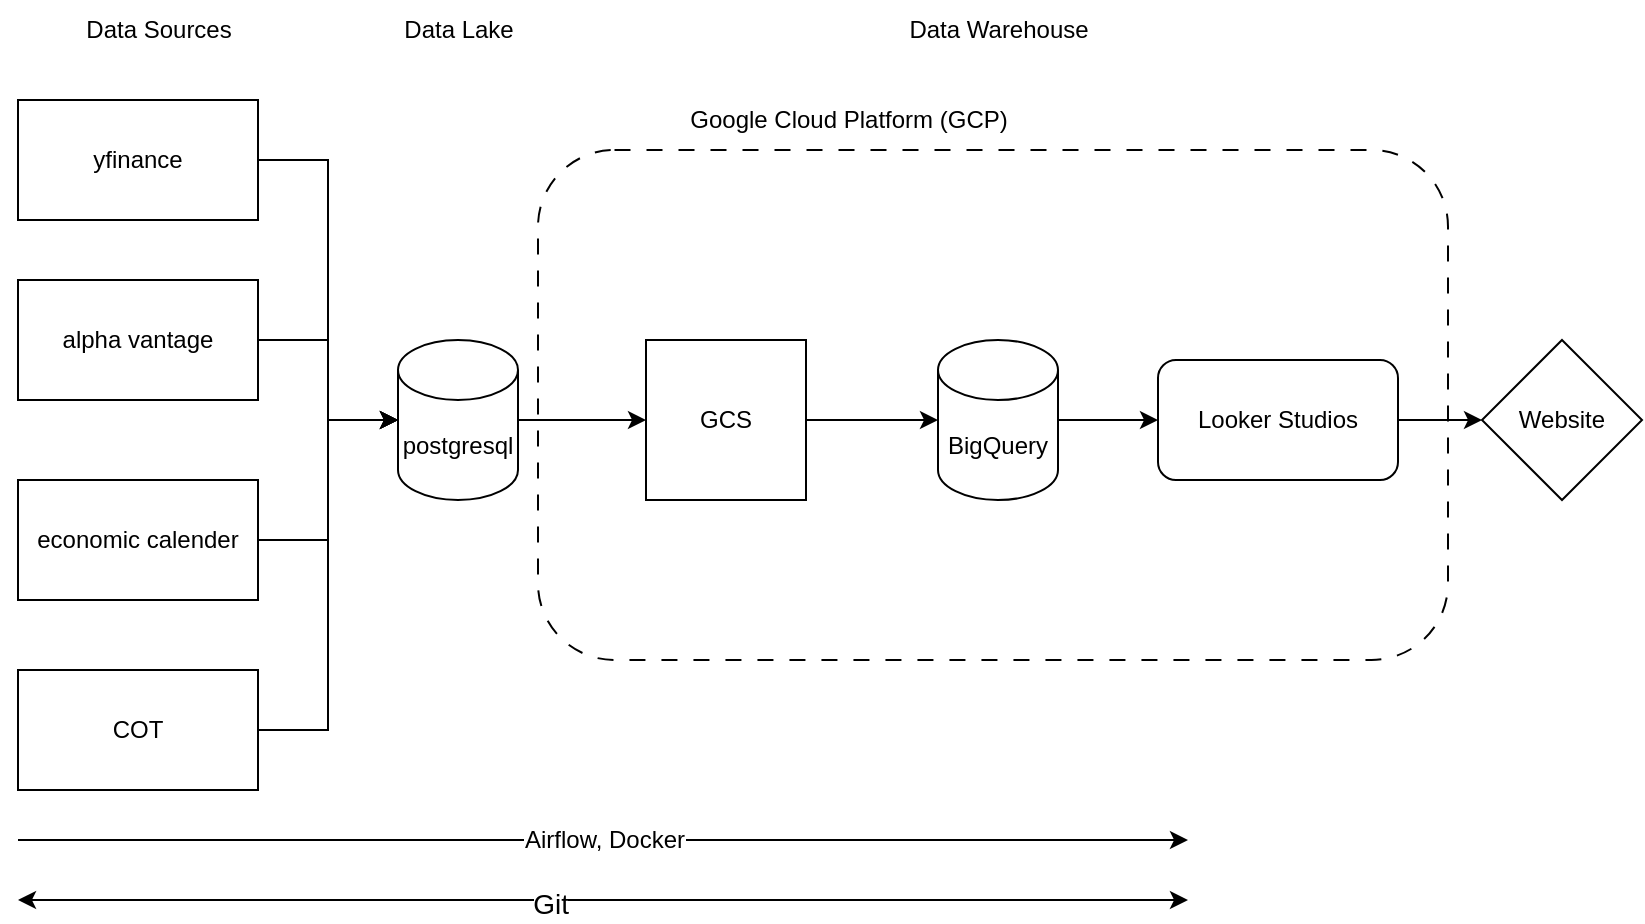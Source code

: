 <mxfile version="28.2.3">
  <diagram name="Page-1" id="M9QDj3xI2UDSRM4bRzDp">
    <mxGraphModel dx="1224" dy="1102" grid="1" gridSize="10" guides="1" tooltips="1" connect="1" arrows="1" fold="1" page="1" pageScale="1" pageWidth="827" pageHeight="1169" math="0" shadow="0">
      <root>
        <mxCell id="-MleyESL9_Mubh9_nKul-0" />
        <mxCell id="-MleyESL9_Mubh9_nKul-1" parent="-MleyESL9_Mubh9_nKul-0" />
        <mxCell id="2x-FoqGZgGqfMUCBSjRW-0" value="yfinance" style="rounded=0;whiteSpace=wrap;html=1;" parent="-MleyESL9_Mubh9_nKul-1" vertex="1">
          <mxGeometry x="15" y="270" width="120" height="60" as="geometry" />
        </mxCell>
        <mxCell id="2x-FoqGZgGqfMUCBSjRW-1" value="alpha vantage" style="rounded=0;whiteSpace=wrap;html=1;" parent="-MleyESL9_Mubh9_nKul-1" vertex="1">
          <mxGeometry x="15" y="360" width="120" height="60" as="geometry" />
        </mxCell>
        <mxCell id="2x-FoqGZgGqfMUCBSjRW-2" value="Data Sources" style="text;html=1;align=center;verticalAlign=middle;resizable=0;points=[];autosize=1;strokeColor=none;fillColor=none;" parent="-MleyESL9_Mubh9_nKul-1" vertex="1">
          <mxGeometry x="35" y="220" width="100" height="30" as="geometry" />
        </mxCell>
        <mxCell id="nt9nraaoCfBHpBIq72VR-17" style="edgeStyle=orthogonalEdgeStyle;rounded=0;orthogonalLoop=1;jettySize=auto;html=1;exitX=1;exitY=0.5;exitDx=0;exitDy=0;exitPerimeter=0;" parent="-MleyESL9_Mubh9_nKul-1" source="nt9nraaoCfBHpBIq72VR-0" target="nt9nraaoCfBHpBIq72VR-16" edge="1">
          <mxGeometry relative="1" as="geometry" />
        </mxCell>
        <mxCell id="nt9nraaoCfBHpBIq72VR-0" value="postgresql" style="shape=cylinder3;whiteSpace=wrap;html=1;boundedLbl=1;backgroundOutline=1;size=15;" parent="-MleyESL9_Mubh9_nKul-1" vertex="1">
          <mxGeometry x="205" y="390" width="60" height="80" as="geometry" />
        </mxCell>
        <mxCell id="nt9nraaoCfBHpBIq72VR-1" value="economic calender" style="rounded=0;whiteSpace=wrap;html=1;" parent="-MleyESL9_Mubh9_nKul-1" vertex="1">
          <mxGeometry x="15" y="460" width="120" height="60" as="geometry" />
        </mxCell>
        <mxCell id="nt9nraaoCfBHpBIq72VR-2" value="COT" style="rounded=0;whiteSpace=wrap;html=1;" parent="-MleyESL9_Mubh9_nKul-1" vertex="1">
          <mxGeometry x="15" y="555" width="120" height="60" as="geometry" />
        </mxCell>
        <mxCell id="nt9nraaoCfBHpBIq72VR-6" style="edgeStyle=orthogonalEdgeStyle;rounded=0;orthogonalLoop=1;jettySize=auto;html=1;exitX=1;exitY=0.5;exitDx=0;exitDy=0;entryX=0;entryY=0.5;entryDx=0;entryDy=0;entryPerimeter=0;" parent="-MleyESL9_Mubh9_nKul-1" source="nt9nraaoCfBHpBIq72VR-1" target="nt9nraaoCfBHpBIq72VR-0" edge="1">
          <mxGeometry relative="1" as="geometry" />
        </mxCell>
        <mxCell id="nt9nraaoCfBHpBIq72VR-7" style="edgeStyle=orthogonalEdgeStyle;rounded=0;orthogonalLoop=1;jettySize=auto;html=1;exitX=1;exitY=0.5;exitDx=0;exitDy=0;entryX=0;entryY=0.5;entryDx=0;entryDy=0;entryPerimeter=0;" parent="-MleyESL9_Mubh9_nKul-1" source="2x-FoqGZgGqfMUCBSjRW-0" target="nt9nraaoCfBHpBIq72VR-0" edge="1">
          <mxGeometry relative="1" as="geometry" />
        </mxCell>
        <mxCell id="nt9nraaoCfBHpBIq72VR-9" style="edgeStyle=orthogonalEdgeStyle;rounded=0;orthogonalLoop=1;jettySize=auto;html=1;entryX=0;entryY=0.5;entryDx=0;entryDy=0;entryPerimeter=0;" parent="-MleyESL9_Mubh9_nKul-1" source="2x-FoqGZgGqfMUCBSjRW-1" target="nt9nraaoCfBHpBIq72VR-0" edge="1">
          <mxGeometry relative="1" as="geometry" />
        </mxCell>
        <mxCell id="nt9nraaoCfBHpBIq72VR-10" style="edgeStyle=orthogonalEdgeStyle;rounded=0;orthogonalLoop=1;jettySize=auto;html=1;exitX=1;exitY=0.5;exitDx=0;exitDy=0;entryX=0;entryY=0.5;entryDx=0;entryDy=0;entryPerimeter=0;" parent="-MleyESL9_Mubh9_nKul-1" source="nt9nraaoCfBHpBIq72VR-2" target="nt9nraaoCfBHpBIq72VR-0" edge="1">
          <mxGeometry relative="1" as="geometry" />
        </mxCell>
        <mxCell id="nt9nraaoCfBHpBIq72VR-11" value="Data Lake" style="text;html=1;align=center;verticalAlign=middle;resizable=0;points=[];autosize=1;strokeColor=none;fillColor=none;" parent="-MleyESL9_Mubh9_nKul-1" vertex="1">
          <mxGeometry x="195" y="220" width="80" height="30" as="geometry" />
        </mxCell>
        <mxCell id="nt9nraaoCfBHpBIq72VR-12" value="" style="rounded=1;whiteSpace=wrap;html=1;fillColor=none;dashed=1;dashPattern=8 8;" parent="-MleyESL9_Mubh9_nKul-1" vertex="1">
          <mxGeometry x="275" y="295" width="455" height="255" as="geometry" />
        </mxCell>
        <mxCell id="nt9nraaoCfBHpBIq72VR-21" style="edgeStyle=orthogonalEdgeStyle;rounded=0;orthogonalLoop=1;jettySize=auto;html=1;exitX=1;exitY=0.5;exitDx=0;exitDy=0;exitPerimeter=0;entryX=0;entryY=0.5;entryDx=0;entryDy=0;" parent="-MleyESL9_Mubh9_nKul-1" source="nt9nraaoCfBHpBIq72VR-13" target="nt9nraaoCfBHpBIq72VR-19" edge="1">
          <mxGeometry relative="1" as="geometry" />
        </mxCell>
        <mxCell id="nt9nraaoCfBHpBIq72VR-13" value="BigQuery" style="shape=cylinder3;whiteSpace=wrap;html=1;boundedLbl=1;backgroundOutline=1;size=15;" parent="-MleyESL9_Mubh9_nKul-1" vertex="1">
          <mxGeometry x="475" y="390" width="60" height="80" as="geometry" />
        </mxCell>
        <mxCell id="nt9nraaoCfBHpBIq72VR-14" value="Google Cloud Platform (GCP)" style="text;html=1;align=center;verticalAlign=middle;resizable=0;points=[];autosize=1;strokeColor=none;fillColor=none;" parent="-MleyESL9_Mubh9_nKul-1" vertex="1">
          <mxGeometry x="340" y="265" width="180" height="30" as="geometry" />
        </mxCell>
        <mxCell id="nt9nraaoCfBHpBIq72VR-16" value="GCS" style="whiteSpace=wrap;html=1;aspect=fixed;" parent="-MleyESL9_Mubh9_nKul-1" vertex="1">
          <mxGeometry x="329" y="390" width="80" height="80" as="geometry" />
        </mxCell>
        <mxCell id="nt9nraaoCfBHpBIq72VR-18" style="edgeStyle=orthogonalEdgeStyle;rounded=0;orthogonalLoop=1;jettySize=auto;html=1;exitX=1;exitY=0.5;exitDx=0;exitDy=0;entryX=0;entryY=0.5;entryDx=0;entryDy=0;entryPerimeter=0;" parent="-MleyESL9_Mubh9_nKul-1" source="nt9nraaoCfBHpBIq72VR-16" target="nt9nraaoCfBHpBIq72VR-13" edge="1">
          <mxGeometry relative="1" as="geometry" />
        </mxCell>
        <mxCell id="nt9nraaoCfBHpBIq72VR-25" style="edgeStyle=orthogonalEdgeStyle;rounded=0;orthogonalLoop=1;jettySize=auto;html=1;exitX=1;exitY=0.5;exitDx=0;exitDy=0;entryX=0;entryY=0.5;entryDx=0;entryDy=0;" parent="-MleyESL9_Mubh9_nKul-1" source="nt9nraaoCfBHpBIq72VR-19" target="nt9nraaoCfBHpBIq72VR-22" edge="1">
          <mxGeometry relative="1" as="geometry" />
        </mxCell>
        <mxCell id="nt9nraaoCfBHpBIq72VR-19" value="Looker Studios" style="rounded=1;whiteSpace=wrap;html=1;" parent="-MleyESL9_Mubh9_nKul-1" vertex="1">
          <mxGeometry x="585" y="400" width="120" height="60" as="geometry" />
        </mxCell>
        <mxCell id="nt9nraaoCfBHpBIq72VR-20" value="Data Warehouse" style="text;html=1;align=center;verticalAlign=middle;resizable=0;points=[];autosize=1;strokeColor=none;fillColor=none;" parent="-MleyESL9_Mubh9_nKul-1" vertex="1">
          <mxGeometry x="450" y="220" width="110" height="30" as="geometry" />
        </mxCell>
        <mxCell id="nt9nraaoCfBHpBIq72VR-22" value="Website" style="rhombus;whiteSpace=wrap;html=1;" parent="-MleyESL9_Mubh9_nKul-1" vertex="1">
          <mxGeometry x="747" y="390" width="80" height="80" as="geometry" />
        </mxCell>
        <mxCell id="pNfFULA2eBh76LOntFVm-0" value="" style="endArrow=classic;html=1;rounded=0;" edge="1" parent="-MleyESL9_Mubh9_nKul-1">
          <mxGeometry relative="1" as="geometry">
            <mxPoint x="15" y="640" as="sourcePoint" />
            <mxPoint x="600" y="640" as="targetPoint" />
          </mxGeometry>
        </mxCell>
        <mxCell id="pNfFULA2eBh76LOntFVm-1" value="Airflow, Docker" style="edgeLabel;resizable=0;html=1;;align=center;verticalAlign=middle;fontSize=12;" connectable="0" vertex="1" parent="pNfFULA2eBh76LOntFVm-0">
          <mxGeometry relative="1" as="geometry" />
        </mxCell>
        <mxCell id="pNfFULA2eBh76LOntFVm-6" value="" style="endArrow=classic;startArrow=classic;html=1;rounded=0;" edge="1" parent="-MleyESL9_Mubh9_nKul-1">
          <mxGeometry width="50" height="50" relative="1" as="geometry">
            <mxPoint x="15" y="670" as="sourcePoint" />
            <mxPoint x="600" y="670" as="targetPoint" />
          </mxGeometry>
        </mxCell>
        <mxCell id="pNfFULA2eBh76LOntFVm-7" value="Git" style="edgeLabel;html=1;align=center;verticalAlign=middle;resizable=0;points=[];fontSize=14;" vertex="1" connectable="0" parent="pNfFULA2eBh76LOntFVm-6">
          <mxGeometry x="-0.091" y="-2" relative="1" as="geometry">
            <mxPoint as="offset" />
          </mxGeometry>
        </mxCell>
      </root>
    </mxGraphModel>
  </diagram>
</mxfile>
